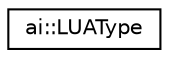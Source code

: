digraph "Graphical Class Hierarchy"
{
  edge [fontname="Helvetica",fontsize="10",labelfontname="Helvetica",labelfontsize="10"];
  node [fontname="Helvetica",fontsize="10",shape=record];
  rankdir="LR";
  Node1 [label="ai::LUAType",height=0.2,width=0.4,color="black", fillcolor="white", style="filled",URL="$classai_1_1LUAType.html"];
}
